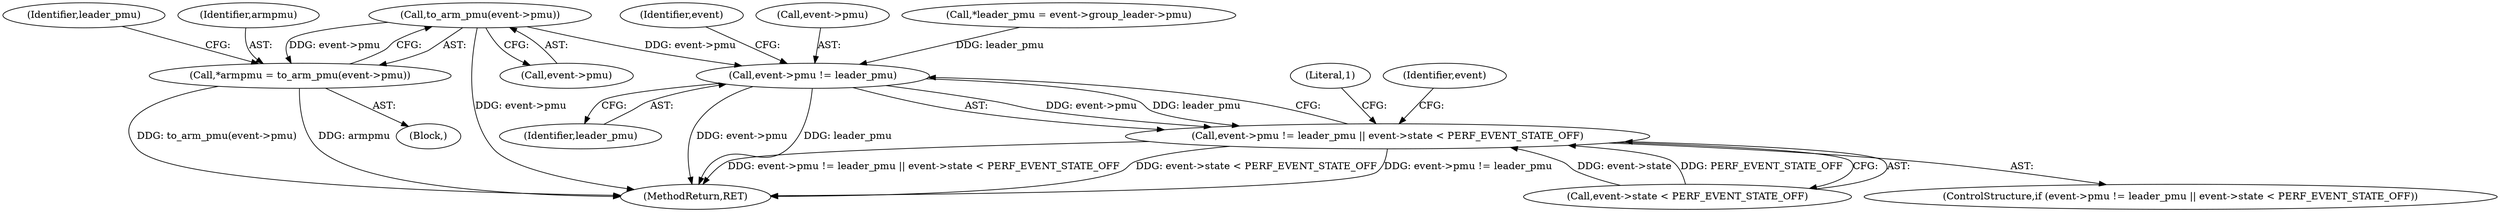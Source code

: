 digraph "0_linux_c95eb3184ea1a3a2551df57190c81da695e2144b@pointer" {
"1000107" [label="(Call,to_arm_pmu(event->pmu))"];
"1000105" [label="(Call,*armpmu = to_arm_pmu(event->pmu))"];
"1000126" [label="(Call,event->pmu != leader_pmu)"];
"1000125" [label="(Call,event->pmu != leader_pmu || event->state < PERF_EVENT_STATE_OFF)"];
"1000124" [label="(ControlStructure,if (event->pmu != leader_pmu || event->state < PERF_EVENT_STATE_OFF))"];
"1000133" [label="(Identifier,event)"];
"1000126" [label="(Call,event->pmu != leader_pmu)"];
"1000107" [label="(Call,to_arm_pmu(event->pmu))"];
"1000159" [label="(MethodReturn,RET)"];
"1000125" [label="(Call,event->pmu != leader_pmu || event->state < PERF_EVENT_STATE_OFF)"];
"1000127" [label="(Call,event->pmu)"];
"1000131" [label="(Call,event->state < PERF_EVENT_STATE_OFF)"];
"1000112" [label="(Call,*leader_pmu = event->group_leader->pmu)"];
"1000105" [label="(Call,*armpmu = to_arm_pmu(event->pmu))"];
"1000113" [label="(Identifier,leader_pmu)"];
"1000103" [label="(Block,)"];
"1000137" [label="(Literal,1)"];
"1000142" [label="(Identifier,event)"];
"1000106" [label="(Identifier,armpmu)"];
"1000108" [label="(Call,event->pmu)"];
"1000130" [label="(Identifier,leader_pmu)"];
"1000107" -> "1000105"  [label="AST: "];
"1000107" -> "1000108"  [label="CFG: "];
"1000108" -> "1000107"  [label="AST: "];
"1000105" -> "1000107"  [label="CFG: "];
"1000107" -> "1000159"  [label="DDG: event->pmu"];
"1000107" -> "1000105"  [label="DDG: event->pmu"];
"1000107" -> "1000126"  [label="DDG: event->pmu"];
"1000105" -> "1000103"  [label="AST: "];
"1000106" -> "1000105"  [label="AST: "];
"1000113" -> "1000105"  [label="CFG: "];
"1000105" -> "1000159"  [label="DDG: to_arm_pmu(event->pmu)"];
"1000105" -> "1000159"  [label="DDG: armpmu"];
"1000126" -> "1000125"  [label="AST: "];
"1000126" -> "1000130"  [label="CFG: "];
"1000127" -> "1000126"  [label="AST: "];
"1000130" -> "1000126"  [label="AST: "];
"1000133" -> "1000126"  [label="CFG: "];
"1000125" -> "1000126"  [label="CFG: "];
"1000126" -> "1000159"  [label="DDG: event->pmu"];
"1000126" -> "1000159"  [label="DDG: leader_pmu"];
"1000126" -> "1000125"  [label="DDG: event->pmu"];
"1000126" -> "1000125"  [label="DDG: leader_pmu"];
"1000112" -> "1000126"  [label="DDG: leader_pmu"];
"1000125" -> "1000124"  [label="AST: "];
"1000125" -> "1000131"  [label="CFG: "];
"1000131" -> "1000125"  [label="AST: "];
"1000137" -> "1000125"  [label="CFG: "];
"1000142" -> "1000125"  [label="CFG: "];
"1000125" -> "1000159"  [label="DDG: event->pmu != leader_pmu || event->state < PERF_EVENT_STATE_OFF"];
"1000125" -> "1000159"  [label="DDG: event->state < PERF_EVENT_STATE_OFF"];
"1000125" -> "1000159"  [label="DDG: event->pmu != leader_pmu"];
"1000131" -> "1000125"  [label="DDG: event->state"];
"1000131" -> "1000125"  [label="DDG: PERF_EVENT_STATE_OFF"];
}
